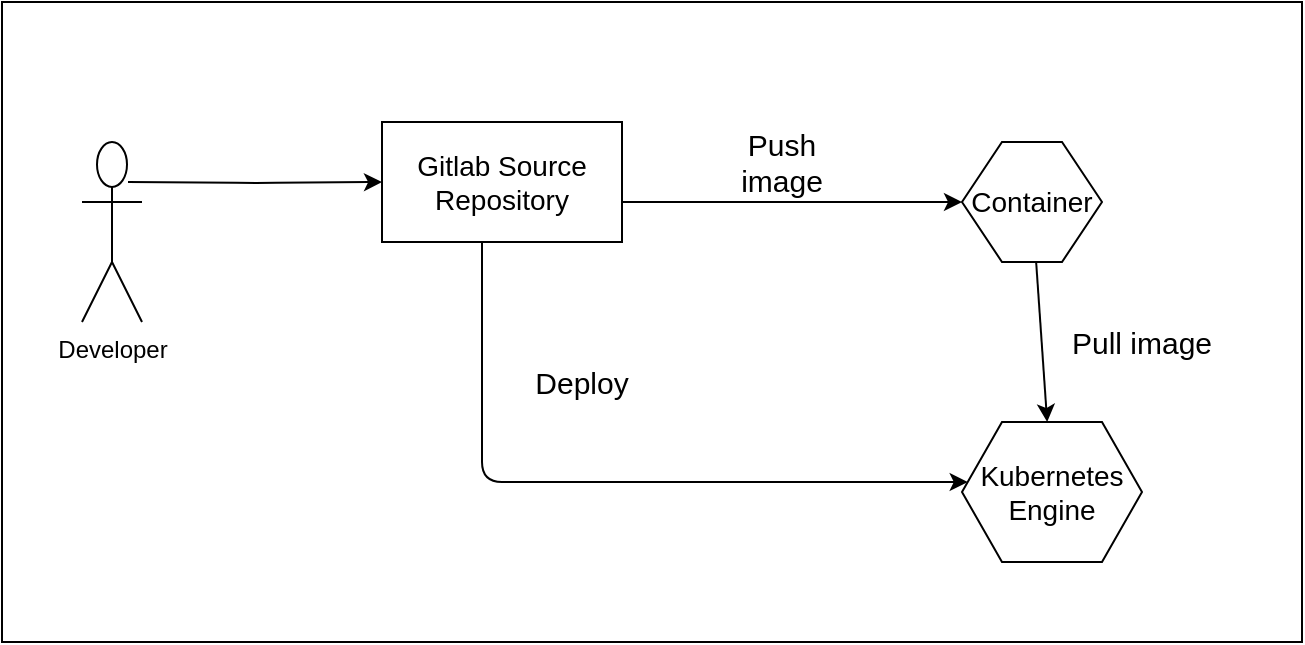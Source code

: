 <mxfile version="14.6.13" type="device"><diagram id="DESG14E5jzPsmbFrYMUe" name="Page-1"><mxGraphModel dx="1024" dy="592" grid="1" gridSize="10" guides="1" tooltips="1" connect="1" arrows="1" fold="1" page="1" pageScale="1" pageWidth="850" pageHeight="1100" math="0" shadow="0"><root><mxCell id="0"/><mxCell id="1" parent="0"/><mxCell id="kiKk095j13du2sAq4utP-1" value="Developer" style="shape=umlActor;verticalLabelPosition=bottom;verticalAlign=top;html=1;outlineConnect=0;" vertex="1" parent="1"><mxGeometry x="120" y="230" width="30" height="90" as="geometry"/></mxCell><mxCell id="kiKk095j13du2sAq4utP-2" value="&lt;font style=&quot;font-size: 14px&quot;&gt;Gitlab Source Repository&lt;/font&gt;" style="rounded=0;whiteSpace=wrap;html=1;" vertex="1" parent="1"><mxGeometry x="270" y="220" width="120" height="60" as="geometry"/></mxCell><mxCell id="kiKk095j13du2sAq4utP-3" value="" style="endArrow=classic;html=1;edgeStyle=orthogonalEdgeStyle;" edge="1" parent="1" target="kiKk095j13du2sAq4utP-2"><mxGeometry width="50" height="50" relative="1" as="geometry"><mxPoint x="143" y="250" as="sourcePoint"/><mxPoint x="240" y="210" as="targetPoint"/></mxGeometry></mxCell><mxCell id="kiKk095j13du2sAq4utP-4" value="&lt;font style=&quot;font-size: 14px&quot;&gt;Container&lt;/font&gt;" style="shape=hexagon;perimeter=hexagonPerimeter2;whiteSpace=wrap;html=1;fixedSize=1;size=20;" vertex="1" parent="1"><mxGeometry x="560" y="230" width="70" height="60" as="geometry"/></mxCell><mxCell id="kiKk095j13du2sAq4utP-5" value="&lt;font style=&quot;font-size: 14px&quot;&gt;Kubernetes&lt;br&gt;Engine&lt;/font&gt;" style="shape=hexagon;perimeter=hexagonPerimeter2;whiteSpace=wrap;html=1;fixedSize=1;size=20;" vertex="1" parent="1"><mxGeometry x="560" y="370" width="90" height="70" as="geometry"/></mxCell><mxCell id="kiKk095j13du2sAq4utP-6" value="" style="endArrow=classic;html=1;edgeStyle=orthogonalEdgeStyle;" edge="1" parent="1" source="kiKk095j13du2sAq4utP-2" target="kiKk095j13du2sAq4utP-4"><mxGeometry width="50" height="50" relative="1" as="geometry"><mxPoint x="400" y="320" as="sourcePoint"/><mxPoint x="450" y="270" as="targetPoint"/><Array as="points"><mxPoint x="430" y="260"/><mxPoint x="430" y="260"/></Array></mxGeometry></mxCell><mxCell id="kiKk095j13du2sAq4utP-7" value="" style="endArrow=classic;html=1;" edge="1" parent="1" source="kiKk095j13du2sAq4utP-4" target="kiKk095j13du2sAq4utP-5"><mxGeometry width="50" height="50" relative="1" as="geometry"><mxPoint x="290" y="450" as="sourcePoint"/><mxPoint x="340" y="400" as="targetPoint"/></mxGeometry></mxCell><mxCell id="kiKk095j13du2sAq4utP-8" value="" style="endArrow=classic;html=1;edgeStyle=orthogonalEdgeStyle;" edge="1" parent="1" source="kiKk095j13du2sAq4utP-2" target="kiKk095j13du2sAq4utP-5"><mxGeometry width="50" height="50" relative="1" as="geometry"><mxPoint x="400" y="400" as="sourcePoint"/><mxPoint x="450" y="350" as="targetPoint"/><Array as="points"><mxPoint x="320" y="400"/></Array></mxGeometry></mxCell><mxCell id="kiKk095j13du2sAq4utP-9" value="&lt;font style=&quot;font-size: 15px&quot;&gt;Push image&lt;/font&gt;" style="text;html=1;strokeColor=none;fillColor=none;align=center;verticalAlign=middle;whiteSpace=wrap;rounded=0;" vertex="1" parent="1"><mxGeometry x="430" y="220" width="80" height="40" as="geometry"/></mxCell><mxCell id="kiKk095j13du2sAq4utP-10" value="&lt;font style=&quot;font-size: 15px&quot;&gt;Pull image&lt;/font&gt;" style="text;html=1;strokeColor=none;fillColor=none;align=center;verticalAlign=middle;whiteSpace=wrap;rounded=0;" vertex="1" parent="1"><mxGeometry x="610" y="310" width="80" height="40" as="geometry"/></mxCell><mxCell id="kiKk095j13du2sAq4utP-11" value="&lt;font style=&quot;font-size: 15px&quot;&gt;Deploy&lt;/font&gt;" style="text;html=1;strokeColor=none;fillColor=none;align=center;verticalAlign=middle;whiteSpace=wrap;rounded=0;" vertex="1" parent="1"><mxGeometry x="330" y="330" width="80" height="40" as="geometry"/></mxCell><mxCell id="kiKk095j13du2sAq4utP-13" value="" style="rounded=0;whiteSpace=wrap;html=1;fillColor=none;" vertex="1" parent="1"><mxGeometry x="80" y="160" width="650" height="320" as="geometry"/></mxCell></root></mxGraphModel></diagram></mxfile>